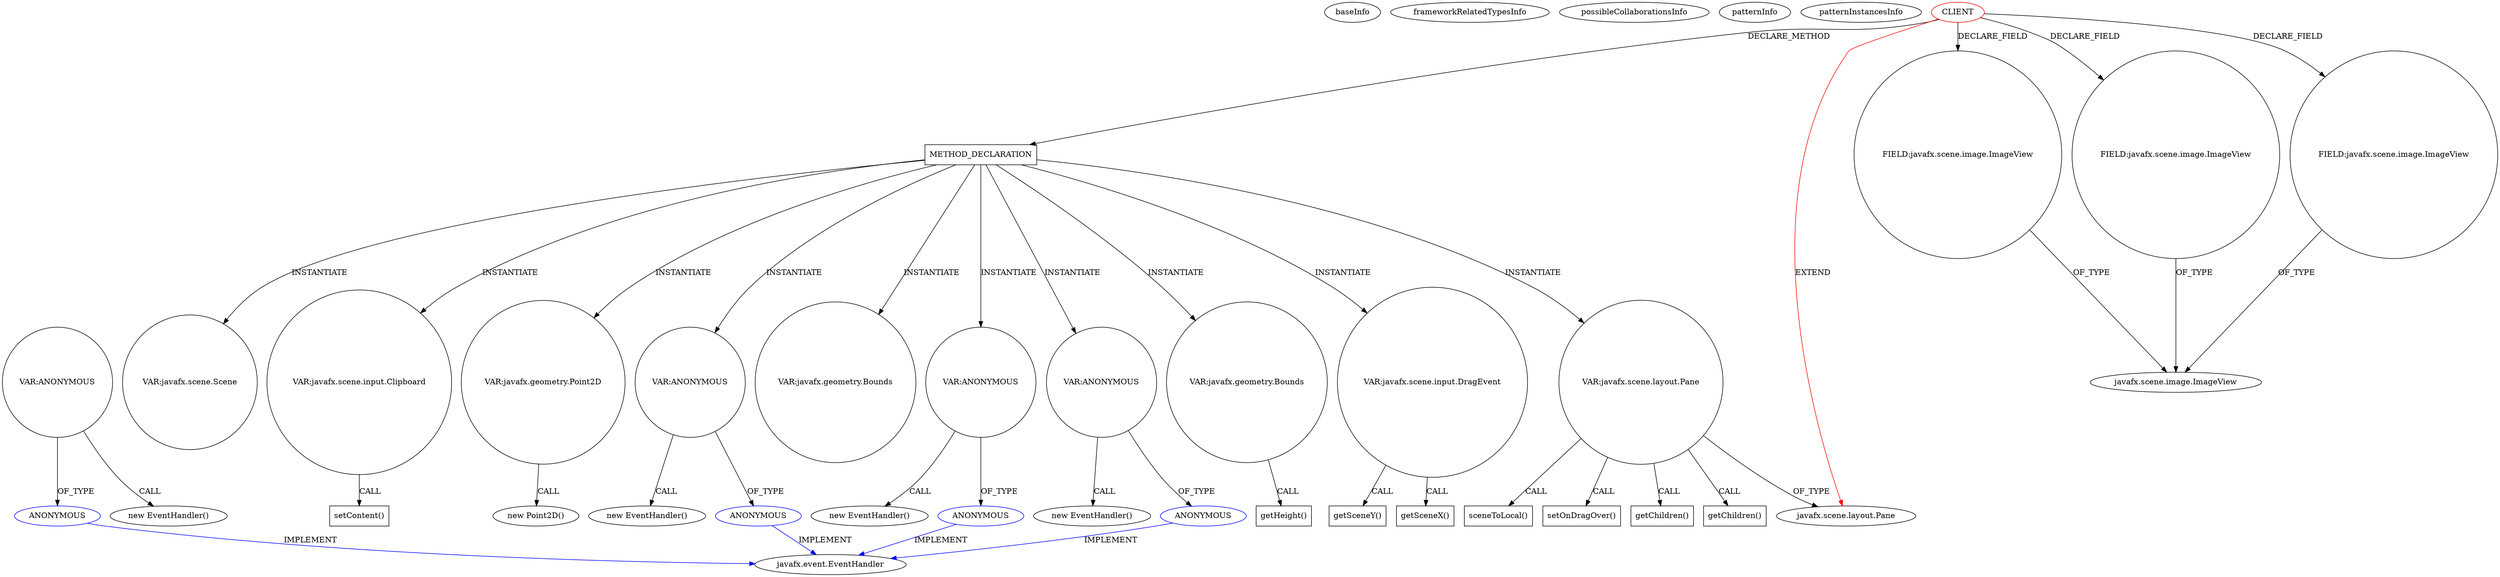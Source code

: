 digraph {
baseInfo[graphId=2205,category="pattern",isAnonymous=false,possibleRelation=true]
frameworkRelatedTypesInfo[0="javafx.scene.layout.Pane"]
possibleCollaborationsInfo[0="2205~INSTANTIATION-CLIENT_METHOD_DECLARATION-~javafx.scene.layout.Pane ~javafx.event.EventHandler ~false~true",1="2205~INSTANTIATION-CLIENT_METHOD_DECLARATION-~javafx.scene.layout.Pane ~javafx.event.EventHandler ~false~true",2="2205~INSTANTIATION-CLIENT_METHOD_DECLARATION-~javafx.scene.layout.Pane ~javafx.event.EventHandler ~false~true",3="2205~INSTANTIATION-~javafx.scene.layout.Pane ~javafx.event.EventHandler ~false~true"]
patternInfo[frequency=2.0,patternRootClient=0]
patternInstancesInfo[0="prashker-KingsSGF~/prashker-KingsSGF/KingsSGF-master/src/uiSam/HexTileView.java~HexTileView~3900",1="prashker-KingsSGF~/prashker-KingsSGF/KingsSGF-master/src/uiSam/BankView.java~BankView~3932"]
230[label="new Point2D()",vertexType="CONSTRUCTOR_CALL",isFrameworkType=false]
231[label="VAR:javafx.geometry.Point2D",vertexType="VARIABLE_EXPRESION",isFrameworkType=false,shape=circle]
175[label="METHOD_DECLARATION",vertexType="CLIENT_METHOD_DECLARATION",isFrameworkType=false,shape=box]
0[label="CLIENT",vertexType="ROOT_CLIENT_CLASS_DECLARATION",isFrameworkType=false,color=red]
225[label="VAR:ANONYMOUS",vertexType="VARIABLE_EXPRESION",isFrameworkType=false,shape=circle]
226[label="ANONYMOUS",vertexType="REFERENCE_ANONYMOUS_DECLARATION",isFrameworkType=false,color=blue]
224[label="new EventHandler()",vertexType="CONSTRUCTOR_CALL",isFrameworkType=false]
243[label="VAR:javafx.geometry.Bounds",vertexType="VARIABLE_EXPRESION",isFrameworkType=false,shape=circle]
258[label="VAR:ANONYMOUS",vertexType="VARIABLE_EXPRESION",isFrameworkType=false,shape=circle]
259[label="ANONYMOUS",vertexType="REFERENCE_ANONYMOUS_DECLARATION",isFrameworkType=false,color=blue]
257[label="new EventHandler()",vertexType="CONSTRUCTOR_CALL",isFrameworkType=false]
187[label="VAR:ANONYMOUS",vertexType="VARIABLE_EXPRESION",isFrameworkType=false,shape=circle]
188[label="ANONYMOUS",vertexType="REFERENCE_ANONYMOUS_DECLARATION",isFrameworkType=false,color=blue]
186[label="new EventHandler()",vertexType="CONSTRUCTOR_CALL",isFrameworkType=false]
1[label="javafx.scene.layout.Pane",vertexType="FRAMEWORK_CLASS_TYPE",isFrameworkType=false]
250[label="VAR:javafx.geometry.Bounds",vertexType="VARIABLE_EXPRESION",isFrameworkType=false,shape=circle]
233[label="VAR:javafx.scene.input.DragEvent",vertexType="VARIABLE_EXPRESION",isFrameworkType=false,shape=circle]
234[label="getSceneX()",vertexType="INSIDE_CALL",isFrameworkType=false,shape=box]
237[label="getSceneY()",vertexType="INSIDE_CALL",isFrameworkType=false,shape=box]
199[label="VAR:javafx.scene.layout.Pane",vertexType="VARIABLE_EXPRESION",isFrameworkType=false,shape=circle]
223[label="setOnDragOver()",vertexType="INSIDE_CALL",isFrameworkType=false,shape=box]
200[label="getChildren()",vertexType="INSIDE_CALL",isFrameworkType=false,shape=box]
203[label="getChildren()",vertexType="INSIDE_CALL",isFrameworkType=false,shape=box]
85[label="javafx.event.EventHandler",vertexType="FRAMEWORK_INTERFACE_TYPE",isFrameworkType=false]
149[label="ANONYMOUS",vertexType="REFERENCE_ANONYMOUS_DECLARATION",isFrameworkType=false,color=blue]
148[label="VAR:ANONYMOUS",vertexType="VARIABLE_EXPRESION",isFrameworkType=false,shape=circle]
147[label="new EventHandler()",vertexType="CONSTRUCTOR_CALL",isFrameworkType=false]
178[label="VAR:javafx.scene.Scene",vertexType="VARIABLE_EXPRESION",isFrameworkType=false,shape=circle]
219[label="VAR:javafx.scene.input.Clipboard",vertexType="VARIABLE_EXPRESION",isFrameworkType=false,shape=circle]
220[label="setContent()",vertexType="INSIDE_CALL",isFrameworkType=false,shape=box]
251[label="getHeight()",vertexType="INSIDE_CALL",isFrameworkType=false,shape=box]
229[label="sceneToLocal()",vertexType="INSIDE_CALL",isFrameworkType=false,shape=box]
14[label="FIELD:javafx.scene.image.ImageView",vertexType="FIELD_DECLARATION",isFrameworkType=false,shape=circle]
3[label="javafx.scene.image.ImageView",vertexType="FRAMEWORK_CLASS_TYPE",isFrameworkType=false]
8[label="FIELD:javafx.scene.image.ImageView",vertexType="FIELD_DECLARATION",isFrameworkType=false,shape=circle]
10[label="FIELD:javafx.scene.image.ImageView",vertexType="FIELD_DECLARATION",isFrameworkType=false,shape=circle]
0->175[label="DECLARE_METHOD"]
187->186[label="CALL"]
148->149[label="OF_TYPE"]
175->258[label="INSTANTIATE"]
199->1[label="OF_TYPE"]
258->257[label="CALL"]
175->178[label="INSTANTIATE"]
175->199[label="INSTANTIATE"]
233->234[label="CALL"]
148->147[label="CALL"]
175->231[label="INSTANTIATE"]
0->1[label="EXTEND",color=red]
175->250[label="INSTANTIATE"]
0->10[label="DECLARE_FIELD"]
8->3[label="OF_TYPE"]
0->14[label="DECLARE_FIELD"]
225->224[label="CALL"]
10->3[label="OF_TYPE"]
259->85[label="IMPLEMENT",color=blue]
175->219[label="INSTANTIATE"]
231->230[label="CALL"]
175->233[label="INSTANTIATE"]
199->223[label="CALL"]
187->188[label="OF_TYPE"]
233->237[label="CALL"]
199->203[label="CALL"]
199->229[label="CALL"]
199->200[label="CALL"]
149->85[label="IMPLEMENT",color=blue]
225->226[label="OF_TYPE"]
258->259[label="OF_TYPE"]
175->187[label="INSTANTIATE"]
14->3[label="OF_TYPE"]
226->85[label="IMPLEMENT",color=blue]
250->251[label="CALL"]
175->243[label="INSTANTIATE"]
0->8[label="DECLARE_FIELD"]
175->225[label="INSTANTIATE"]
188->85[label="IMPLEMENT",color=blue]
219->220[label="CALL"]
}
